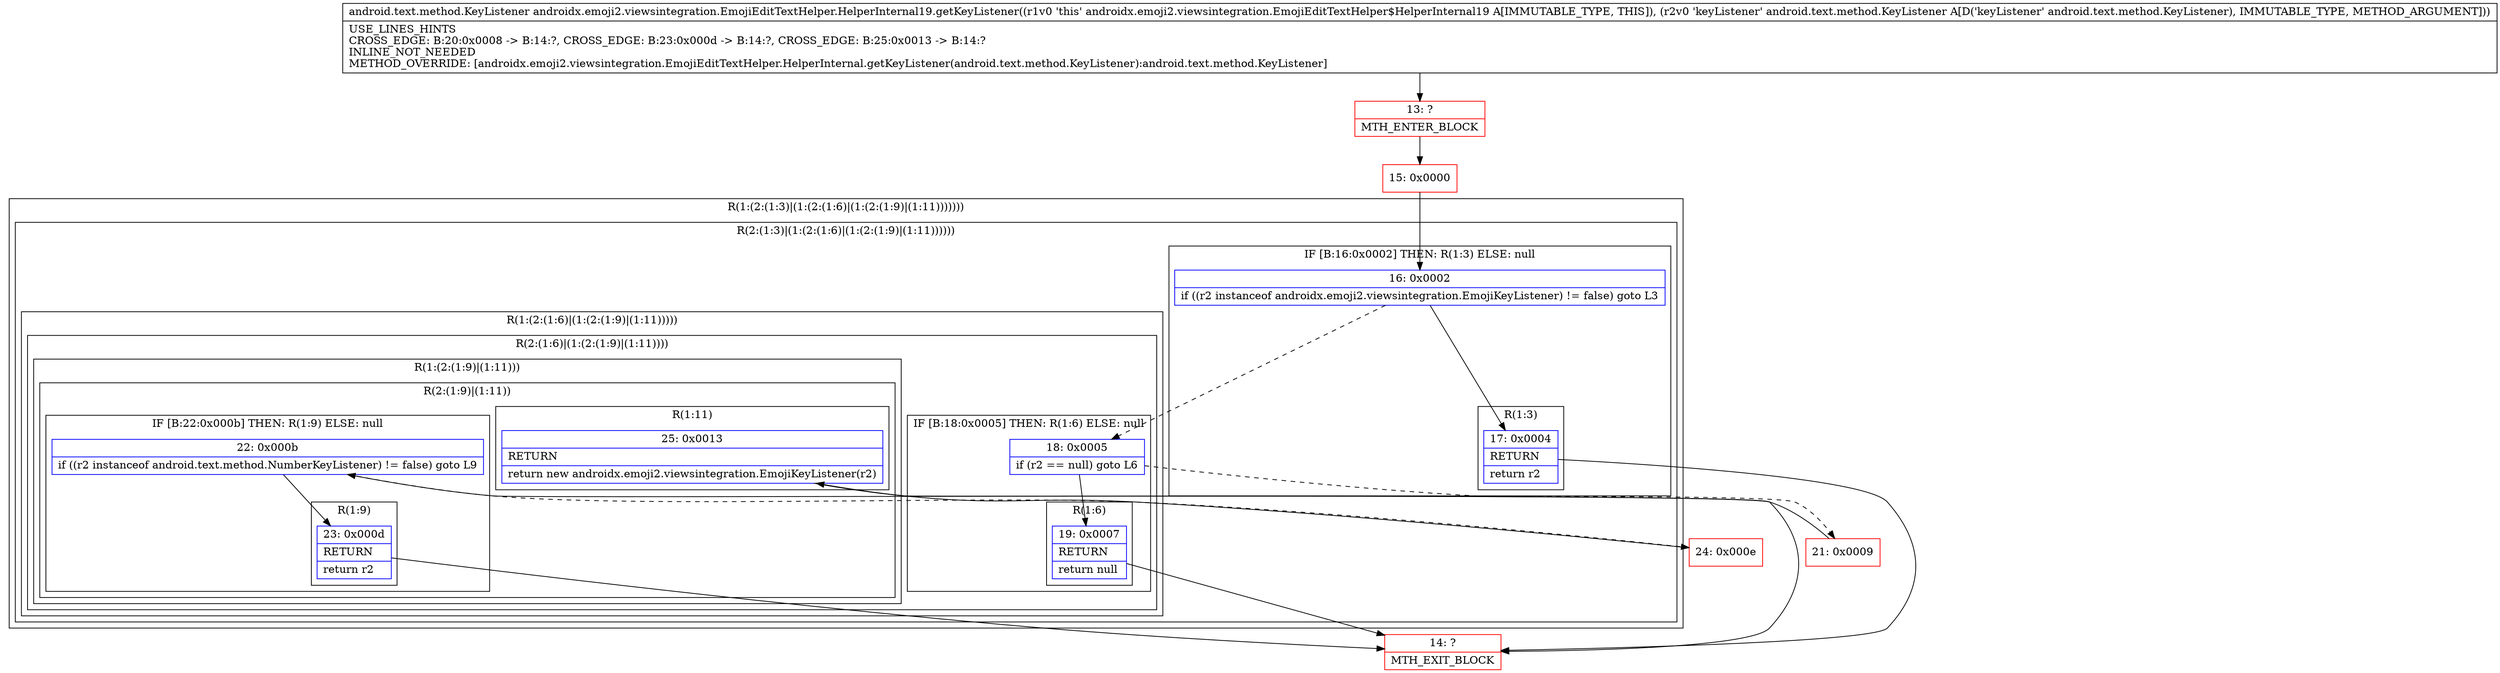digraph "CFG forandroidx.emoji2.viewsintegration.EmojiEditTextHelper.HelperInternal19.getKeyListener(Landroid\/text\/method\/KeyListener;)Landroid\/text\/method\/KeyListener;" {
subgraph cluster_Region_325504159 {
label = "R(1:(2:(1:3)|(1:(2:(1:6)|(1:(2:(1:9)|(1:11)))))))";
node [shape=record,color=blue];
subgraph cluster_Region_1734049115 {
label = "R(2:(1:3)|(1:(2:(1:6)|(1:(2:(1:9)|(1:11))))))";
node [shape=record,color=blue];
subgraph cluster_IfRegion_1989582079 {
label = "IF [B:16:0x0002] THEN: R(1:3) ELSE: null";
node [shape=record,color=blue];
Node_16 [shape=record,label="{16\:\ 0x0002|if ((r2 instanceof androidx.emoji2.viewsintegration.EmojiKeyListener) != false) goto L3\l}"];
subgraph cluster_Region_1154404029 {
label = "R(1:3)";
node [shape=record,color=blue];
Node_17 [shape=record,label="{17\:\ 0x0004|RETURN\l|return r2\l}"];
}
}
subgraph cluster_Region_1642717327 {
label = "R(1:(2:(1:6)|(1:(2:(1:9)|(1:11)))))";
node [shape=record,color=blue];
subgraph cluster_Region_1575282764 {
label = "R(2:(1:6)|(1:(2:(1:9)|(1:11))))";
node [shape=record,color=blue];
subgraph cluster_IfRegion_525858411 {
label = "IF [B:18:0x0005] THEN: R(1:6) ELSE: null";
node [shape=record,color=blue];
Node_18 [shape=record,label="{18\:\ 0x0005|if (r2 == null) goto L6\l}"];
subgraph cluster_Region_761165850 {
label = "R(1:6)";
node [shape=record,color=blue];
Node_19 [shape=record,label="{19\:\ 0x0007|RETURN\l|return null\l}"];
}
}
subgraph cluster_Region_52234406 {
label = "R(1:(2:(1:9)|(1:11)))";
node [shape=record,color=blue];
subgraph cluster_Region_2042705409 {
label = "R(2:(1:9)|(1:11))";
node [shape=record,color=blue];
subgraph cluster_IfRegion_1493525500 {
label = "IF [B:22:0x000b] THEN: R(1:9) ELSE: null";
node [shape=record,color=blue];
Node_22 [shape=record,label="{22\:\ 0x000b|if ((r2 instanceof android.text.method.NumberKeyListener) != false) goto L9\l}"];
subgraph cluster_Region_121982574 {
label = "R(1:9)";
node [shape=record,color=blue];
Node_23 [shape=record,label="{23\:\ 0x000d|RETURN\l|return r2\l}"];
}
}
subgraph cluster_Region_1819684376 {
label = "R(1:11)";
node [shape=record,color=blue];
Node_25 [shape=record,label="{25\:\ 0x0013|RETURN\l|return new androidx.emoji2.viewsintegration.EmojiKeyListener(r2)\l}"];
}
}
}
}
}
}
}
Node_13 [shape=record,color=red,label="{13\:\ ?|MTH_ENTER_BLOCK\l}"];
Node_15 [shape=record,color=red,label="{15\:\ 0x0000}"];
Node_14 [shape=record,color=red,label="{14\:\ ?|MTH_EXIT_BLOCK\l}"];
Node_21 [shape=record,color=red,label="{21\:\ 0x0009}"];
Node_24 [shape=record,color=red,label="{24\:\ 0x000e}"];
MethodNode[shape=record,label="{android.text.method.KeyListener androidx.emoji2.viewsintegration.EmojiEditTextHelper.HelperInternal19.getKeyListener((r1v0 'this' androidx.emoji2.viewsintegration.EmojiEditTextHelper$HelperInternal19 A[IMMUTABLE_TYPE, THIS]), (r2v0 'keyListener' android.text.method.KeyListener A[D('keyListener' android.text.method.KeyListener), IMMUTABLE_TYPE, METHOD_ARGUMENT]))  | USE_LINES_HINTS\lCROSS_EDGE: B:20:0x0008 \-\> B:14:?, CROSS_EDGE: B:23:0x000d \-\> B:14:?, CROSS_EDGE: B:25:0x0013 \-\> B:14:?\lINLINE_NOT_NEEDED\lMETHOD_OVERRIDE: [androidx.emoji2.viewsintegration.EmojiEditTextHelper.HelperInternal.getKeyListener(android.text.method.KeyListener):android.text.method.KeyListener]\l}"];
MethodNode -> Node_13;Node_16 -> Node_17;
Node_16 -> Node_18[style=dashed];
Node_17 -> Node_14;
Node_18 -> Node_19;
Node_18 -> Node_21[style=dashed];
Node_19 -> Node_14;
Node_22 -> Node_23;
Node_22 -> Node_24[style=dashed];
Node_23 -> Node_14;
Node_25 -> Node_14;
Node_13 -> Node_15;
Node_15 -> Node_16;
Node_21 -> Node_22;
Node_24 -> Node_25;
}

